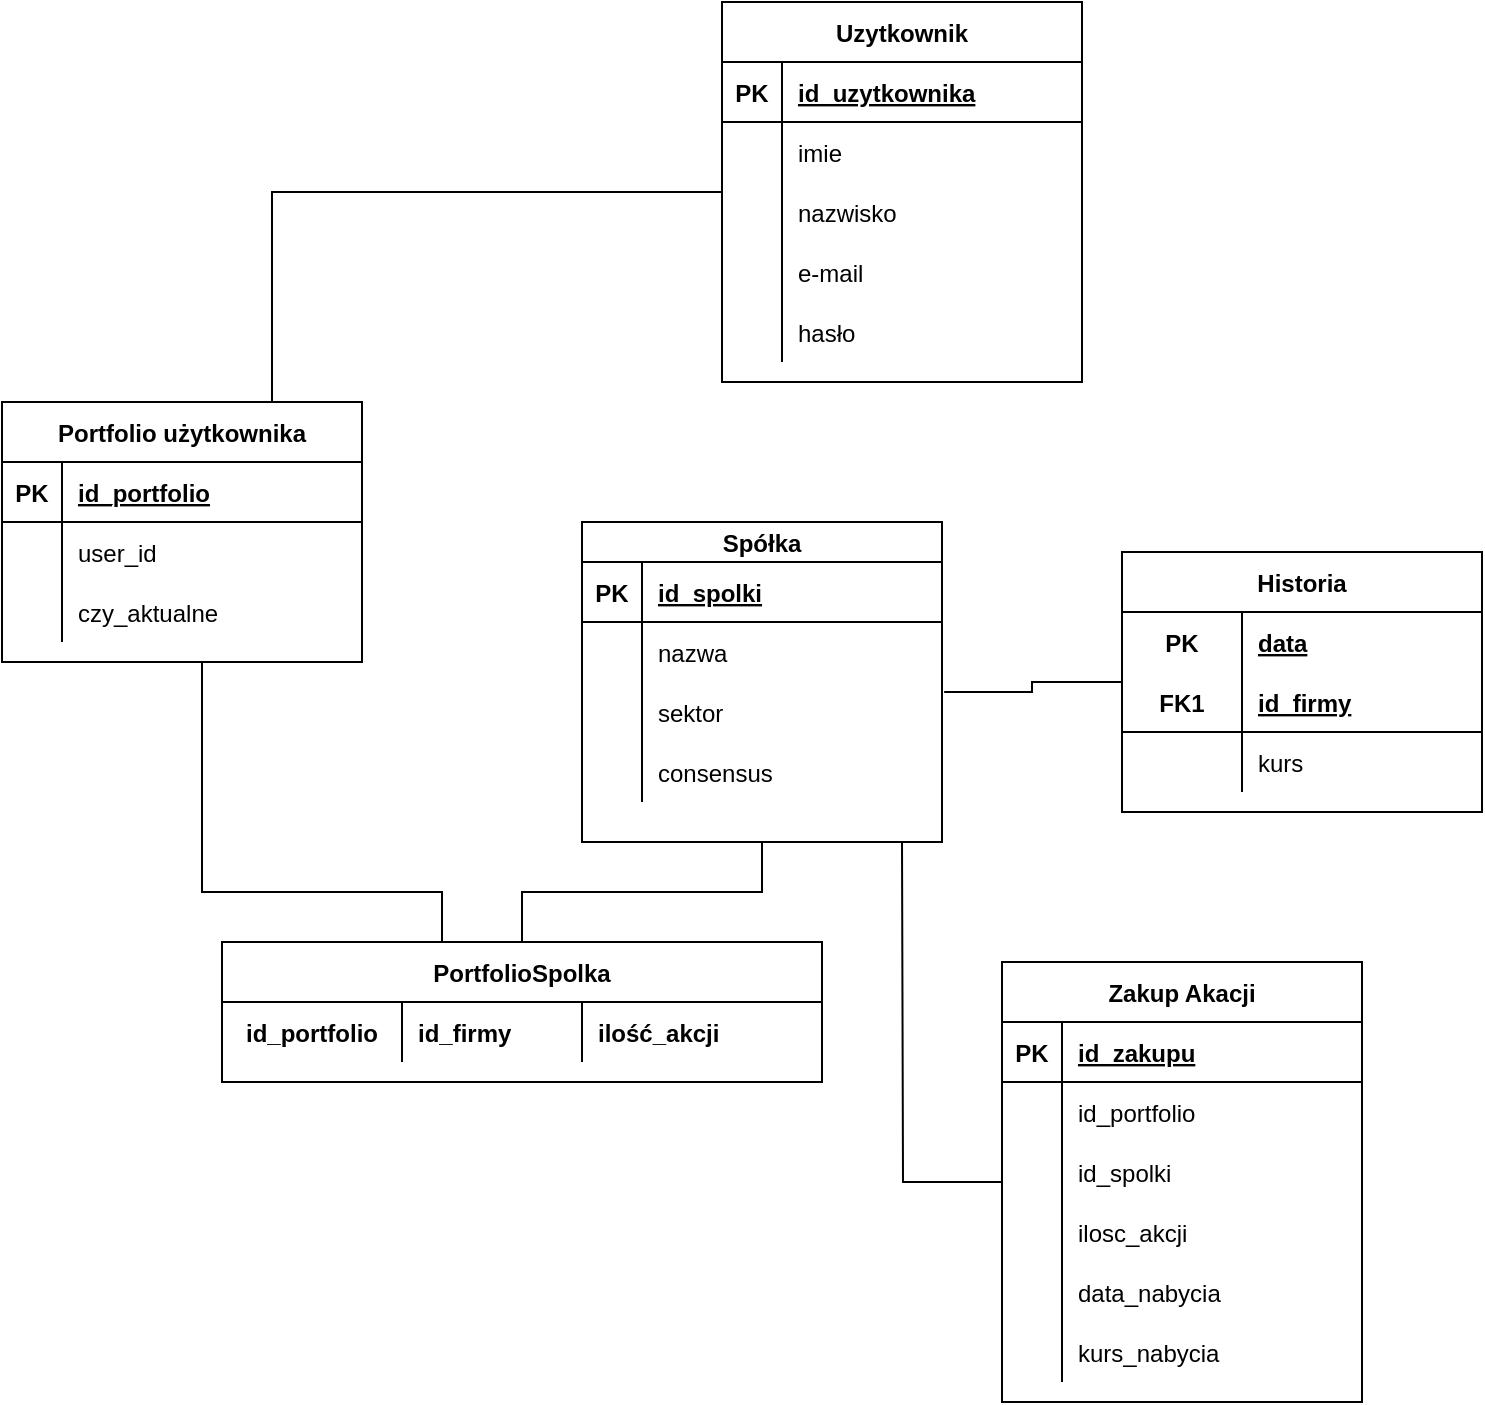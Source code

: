 <mxfile version="13.9.7"><diagram id="HRgcPrvqgDr9HH1jaahJ" name="Page-1"><mxGraphModel dx="976" dy="587" grid="1" gridSize="10" guides="1" tooltips="1" connect="1" arrows="1" fold="1" page="1" pageScale="1" pageWidth="850" pageHeight="1100" math="0" shadow="0"><root><mxCell id="0"/><mxCell id="1" parent="0"/><mxCell id="nSQKHtuYwO7Kr38Iga7m-150" style="edgeStyle=orthogonalEdgeStyle;rounded=0;orthogonalLoop=1;jettySize=auto;html=1;entryX=1.006;entryY=0.167;entryDx=0;entryDy=0;entryPerimeter=0;endArrow=none;endFill=0;" parent="1" source="nSQKHtuYwO7Kr38Iga7m-53" target="nSQKHtuYwO7Kr38Iga7m-123" edge="1"><mxGeometry relative="1" as="geometry"/></mxCell><mxCell id="nSQKHtuYwO7Kr38Iga7m-53" value="Historia" style="shape=table;startSize=30;container=1;collapsible=1;childLayout=tableLayout;fixedRows=1;rowLines=0;fontStyle=1;align=center;resizeLast=1;" parent="1" vertex="1"><mxGeometry x="580" y="275" width="180" height="130" as="geometry"/></mxCell><mxCell id="nSQKHtuYwO7Kr38Iga7m-54" value="" style="shape=partialRectangle;collapsible=0;dropTarget=0;pointerEvents=0;fillColor=none;top=0;left=0;bottom=0;right=0;points=[[0,0.5],[1,0.5]];portConstraint=eastwest;" parent="nSQKHtuYwO7Kr38Iga7m-53" vertex="1"><mxGeometry y="30" width="180" height="30" as="geometry"/></mxCell><mxCell id="nSQKHtuYwO7Kr38Iga7m-55" value="PK" style="shape=partialRectangle;connectable=0;fillColor=none;top=0;left=0;bottom=0;right=0;fontStyle=1;overflow=hidden;" parent="nSQKHtuYwO7Kr38Iga7m-54" vertex="1"><mxGeometry width="60" height="30" as="geometry"/></mxCell><mxCell id="nSQKHtuYwO7Kr38Iga7m-56" value="data" style="shape=partialRectangle;connectable=0;fillColor=none;top=0;left=0;bottom=0;right=0;align=left;spacingLeft=6;fontStyle=5;overflow=hidden;" parent="nSQKHtuYwO7Kr38Iga7m-54" vertex="1"><mxGeometry x="60" width="120" height="30" as="geometry"/></mxCell><mxCell id="nSQKHtuYwO7Kr38Iga7m-57" value="" style="shape=partialRectangle;collapsible=0;dropTarget=0;pointerEvents=0;fillColor=none;top=0;left=0;bottom=1;right=0;points=[[0,0.5],[1,0.5]];portConstraint=eastwest;" parent="nSQKHtuYwO7Kr38Iga7m-53" vertex="1"><mxGeometry y="60" width="180" height="30" as="geometry"/></mxCell><mxCell id="nSQKHtuYwO7Kr38Iga7m-58" value="FK1" style="shape=partialRectangle;connectable=0;fillColor=none;top=0;left=0;bottom=0;right=0;fontStyle=1;overflow=hidden;" parent="nSQKHtuYwO7Kr38Iga7m-57" vertex="1"><mxGeometry width="60" height="30" as="geometry"/></mxCell><mxCell id="nSQKHtuYwO7Kr38Iga7m-59" value="id_firmy" style="shape=partialRectangle;connectable=0;fillColor=none;top=0;left=0;bottom=0;right=0;align=left;spacingLeft=6;fontStyle=5;overflow=hidden;" parent="nSQKHtuYwO7Kr38Iga7m-57" vertex="1"><mxGeometry x="60" width="120" height="30" as="geometry"/></mxCell><mxCell id="nSQKHtuYwO7Kr38Iga7m-60" value="" style="shape=partialRectangle;collapsible=0;dropTarget=0;pointerEvents=0;fillColor=none;top=0;left=0;bottom=0;right=0;points=[[0,0.5],[1,0.5]];portConstraint=eastwest;" parent="nSQKHtuYwO7Kr38Iga7m-53" vertex="1"><mxGeometry y="90" width="180" height="30" as="geometry"/></mxCell><mxCell id="nSQKHtuYwO7Kr38Iga7m-61" value="" style="shape=partialRectangle;connectable=0;fillColor=none;top=0;left=0;bottom=0;right=0;editable=1;overflow=hidden;" parent="nSQKHtuYwO7Kr38Iga7m-60" vertex="1"><mxGeometry width="60" height="30" as="geometry"/></mxCell><mxCell id="nSQKHtuYwO7Kr38Iga7m-62" value="kurs" style="shape=partialRectangle;connectable=0;fillColor=none;top=0;left=0;bottom=0;right=0;align=left;spacingLeft=6;overflow=hidden;" parent="nSQKHtuYwO7Kr38Iga7m-60" vertex="1"><mxGeometry x="60" width="120" height="30" as="geometry"/></mxCell><mxCell id="nSQKHtuYwO7Kr38Iga7m-146" style="edgeStyle=orthogonalEdgeStyle;rounded=0;orthogonalLoop=1;jettySize=auto;html=1;entryX=0.75;entryY=0;entryDx=0;entryDy=0;endArrow=none;endFill=0;" parent="1" source="nSQKHtuYwO7Kr38Iga7m-79" target="nSQKHtuYwO7Kr38Iga7m-129" edge="1"><mxGeometry relative="1" as="geometry"/></mxCell><mxCell id="nSQKHtuYwO7Kr38Iga7m-79" value="Uzytkownik " style="shape=table;startSize=30;container=1;collapsible=1;childLayout=tableLayout;fixedRows=1;rowLines=0;fontStyle=1;align=center;resizeLast=1;" parent="1" vertex="1"><mxGeometry x="380" width="180" height="190" as="geometry"/></mxCell><mxCell id="nSQKHtuYwO7Kr38Iga7m-80" value="" style="shape=partialRectangle;collapsible=0;dropTarget=0;pointerEvents=0;fillColor=none;top=0;left=0;bottom=1;right=0;points=[[0,0.5],[1,0.5]];portConstraint=eastwest;" parent="nSQKHtuYwO7Kr38Iga7m-79" vertex="1"><mxGeometry y="30" width="180" height="30" as="geometry"/></mxCell><mxCell id="nSQKHtuYwO7Kr38Iga7m-81" value="PK" style="shape=partialRectangle;connectable=0;fillColor=none;top=0;left=0;bottom=0;right=0;fontStyle=1;overflow=hidden;" parent="nSQKHtuYwO7Kr38Iga7m-80" vertex="1"><mxGeometry width="30" height="30" as="geometry"/></mxCell><mxCell id="nSQKHtuYwO7Kr38Iga7m-82" value="id_uzytkownika" style="shape=partialRectangle;connectable=0;fillColor=none;top=0;left=0;bottom=0;right=0;align=left;spacingLeft=6;fontStyle=5;overflow=hidden;" parent="nSQKHtuYwO7Kr38Iga7m-80" vertex="1"><mxGeometry x="30" width="150" height="30" as="geometry"/></mxCell><mxCell id="nSQKHtuYwO7Kr38Iga7m-83" value="" style="shape=partialRectangle;collapsible=0;dropTarget=0;pointerEvents=0;fillColor=none;top=0;left=0;bottom=0;right=0;points=[[0,0.5],[1,0.5]];portConstraint=eastwest;" parent="nSQKHtuYwO7Kr38Iga7m-79" vertex="1"><mxGeometry y="60" width="180" height="30" as="geometry"/></mxCell><mxCell id="nSQKHtuYwO7Kr38Iga7m-84" value="" style="shape=partialRectangle;connectable=0;fillColor=none;top=0;left=0;bottom=0;right=0;editable=1;overflow=hidden;" parent="nSQKHtuYwO7Kr38Iga7m-83" vertex="1"><mxGeometry width="30" height="30" as="geometry"/></mxCell><mxCell id="nSQKHtuYwO7Kr38Iga7m-85" value="imie" style="shape=partialRectangle;connectable=0;fillColor=none;top=0;left=0;bottom=0;right=0;align=left;spacingLeft=6;overflow=hidden;" parent="nSQKHtuYwO7Kr38Iga7m-83" vertex="1"><mxGeometry x="30" width="150" height="30" as="geometry"/></mxCell><mxCell id="nSQKHtuYwO7Kr38Iga7m-86" value="" style="shape=partialRectangle;collapsible=0;dropTarget=0;pointerEvents=0;fillColor=none;top=0;left=0;bottom=0;right=0;points=[[0,0.5],[1,0.5]];portConstraint=eastwest;" parent="nSQKHtuYwO7Kr38Iga7m-79" vertex="1"><mxGeometry y="90" width="180" height="30" as="geometry"/></mxCell><mxCell id="nSQKHtuYwO7Kr38Iga7m-87" value="" style="shape=partialRectangle;connectable=0;fillColor=none;top=0;left=0;bottom=0;right=0;editable=1;overflow=hidden;" parent="nSQKHtuYwO7Kr38Iga7m-86" vertex="1"><mxGeometry width="30" height="30" as="geometry"/></mxCell><mxCell id="nSQKHtuYwO7Kr38Iga7m-88" value="nazwisko" style="shape=partialRectangle;connectable=0;fillColor=none;top=0;left=0;bottom=0;right=0;align=left;spacingLeft=6;overflow=hidden;" parent="nSQKHtuYwO7Kr38Iga7m-86" vertex="1"><mxGeometry x="30" width="150" height="30" as="geometry"/></mxCell><mxCell id="nSQKHtuYwO7Kr38Iga7m-89" value="" style="shape=partialRectangle;collapsible=0;dropTarget=0;pointerEvents=0;fillColor=none;top=0;left=0;bottom=0;right=0;points=[[0,0.5],[1,0.5]];portConstraint=eastwest;" parent="nSQKHtuYwO7Kr38Iga7m-79" vertex="1"><mxGeometry y="120" width="180" height="30" as="geometry"/></mxCell><mxCell id="nSQKHtuYwO7Kr38Iga7m-90" value="" style="shape=partialRectangle;connectable=0;fillColor=none;top=0;left=0;bottom=0;right=0;editable=1;overflow=hidden;" parent="nSQKHtuYwO7Kr38Iga7m-89" vertex="1"><mxGeometry width="30" height="30" as="geometry"/></mxCell><mxCell id="nSQKHtuYwO7Kr38Iga7m-91" value="e-mail" style="shape=partialRectangle;connectable=0;fillColor=none;top=0;left=0;bottom=0;right=0;align=left;spacingLeft=6;overflow=hidden;" parent="nSQKHtuYwO7Kr38Iga7m-89" vertex="1"><mxGeometry x="30" width="150" height="30" as="geometry"/></mxCell><mxCell id="nSQKHtuYwO7Kr38Iga7m-92" value="" style="shape=partialRectangle;collapsible=0;dropTarget=0;pointerEvents=0;fillColor=none;top=0;left=0;bottom=0;right=0;points=[[0,0.5],[1,0.5]];portConstraint=eastwest;" parent="nSQKHtuYwO7Kr38Iga7m-79" vertex="1"><mxGeometry y="150" width="180" height="30" as="geometry"/></mxCell><mxCell id="nSQKHtuYwO7Kr38Iga7m-93" value="" style="shape=partialRectangle;connectable=0;fillColor=none;top=0;left=0;bottom=0;right=0;editable=1;overflow=hidden;" parent="nSQKHtuYwO7Kr38Iga7m-92" vertex="1"><mxGeometry width="30" height="30" as="geometry"/></mxCell><mxCell id="nSQKHtuYwO7Kr38Iga7m-94" value="hasło" style="shape=partialRectangle;connectable=0;fillColor=none;top=0;left=0;bottom=0;right=0;align=left;spacingLeft=6;overflow=hidden;" parent="nSQKHtuYwO7Kr38Iga7m-92" vertex="1"><mxGeometry x="30" width="150" height="30" as="geometry"/></mxCell><mxCell id="nSQKHtuYwO7Kr38Iga7m-148" style="edgeStyle=orthogonalEdgeStyle;rounded=0;orthogonalLoop=1;jettySize=auto;html=1;entryX=0.5;entryY=1;entryDx=0;entryDy=0;endArrow=none;endFill=0;" parent="1" source="nSQKHtuYwO7Kr38Iga7m-95" target="nSQKHtuYwO7Kr38Iga7m-116" edge="1"><mxGeometry relative="1" as="geometry"/></mxCell><mxCell id="nSQKHtuYwO7Kr38Iga7m-95" value="PortfolioSpolka" style="shape=table;startSize=30;container=1;collapsible=1;childLayout=tableLayout;fixedRows=1;rowLines=0;fontStyle=1;align=center;resizeLast=1;" parent="1" vertex="1"><mxGeometry x="130" y="470" width="300" height="70" as="geometry"/></mxCell><mxCell id="nSQKHtuYwO7Kr38Iga7m-96" value="" style="shape=partialRectangle;collapsible=0;dropTarget=0;pointerEvents=0;fillColor=none;top=0;left=0;bottom=0;right=0;points=[[0,0.5],[1,0.5]];portConstraint=eastwest;" parent="nSQKHtuYwO7Kr38Iga7m-95" vertex="1"><mxGeometry y="30" width="300" height="30" as="geometry"/></mxCell><mxCell id="nSQKHtuYwO7Kr38Iga7m-97" value="id_portfolio" style="shape=partialRectangle;connectable=0;fillColor=none;top=0;left=0;bottom=0;right=0;fontStyle=1;overflow=hidden;" parent="nSQKHtuYwO7Kr38Iga7m-96" vertex="1"><mxGeometry width="90" height="30" as="geometry"/></mxCell><mxCell id="nSQKHtuYwO7Kr38Iga7m-98" value="id_firmy" style="shape=partialRectangle;connectable=0;fillColor=none;top=0;left=0;bottom=0;right=0;align=left;spacingLeft=6;fontStyle=1;overflow=hidden;" parent="nSQKHtuYwO7Kr38Iga7m-96" vertex="1"><mxGeometry x="90" width="90" height="30" as="geometry"/></mxCell><mxCell id="nSQKHtuYwO7Kr38Iga7m-108" value="ilość_akcji" style="shape=partialRectangle;connectable=0;fillColor=none;top=0;left=0;bottom=0;right=0;align=left;spacingLeft=6;fontStyle=1;overflow=hidden;" parent="nSQKHtuYwO7Kr38Iga7m-96" vertex="1"><mxGeometry x="180" width="120" height="30" as="geometry"/></mxCell><mxCell id="nSQKHtuYwO7Kr38Iga7m-116" value="Spółka" style="shape=table;startSize=20;container=1;collapsible=1;childLayout=tableLayout;fixedRows=1;rowLines=0;fontStyle=1;align=center;resizeLast=1;" parent="1" vertex="1"><mxGeometry x="310" y="260" width="180" height="160" as="geometry"/></mxCell><mxCell id="nSQKHtuYwO7Kr38Iga7m-117" value="" style="shape=partialRectangle;collapsible=0;dropTarget=0;pointerEvents=0;fillColor=none;top=0;left=0;bottom=1;right=0;points=[[0,0.5],[1,0.5]];portConstraint=eastwest;" parent="nSQKHtuYwO7Kr38Iga7m-116" vertex="1"><mxGeometry y="20" width="180" height="30" as="geometry"/></mxCell><mxCell id="nSQKHtuYwO7Kr38Iga7m-118" value="PK" style="shape=partialRectangle;connectable=0;fillColor=none;top=0;left=0;bottom=0;right=0;fontStyle=1;overflow=hidden;" parent="nSQKHtuYwO7Kr38Iga7m-117" vertex="1"><mxGeometry width="30" height="30" as="geometry"/></mxCell><mxCell id="nSQKHtuYwO7Kr38Iga7m-119" value="id_spolki" style="shape=partialRectangle;connectable=0;fillColor=none;top=0;left=0;bottom=0;right=0;align=left;spacingLeft=6;fontStyle=5;overflow=hidden;" parent="nSQKHtuYwO7Kr38Iga7m-117" vertex="1"><mxGeometry x="30" width="150" height="30" as="geometry"/></mxCell><mxCell id="nSQKHtuYwO7Kr38Iga7m-120" value="" style="shape=partialRectangle;collapsible=0;dropTarget=0;pointerEvents=0;fillColor=none;top=0;left=0;bottom=0;right=0;points=[[0,0.5],[1,0.5]];portConstraint=eastwest;" parent="nSQKHtuYwO7Kr38Iga7m-116" vertex="1"><mxGeometry y="50" width="180" height="30" as="geometry"/></mxCell><mxCell id="nSQKHtuYwO7Kr38Iga7m-121" value="" style="shape=partialRectangle;connectable=0;fillColor=none;top=0;left=0;bottom=0;right=0;editable=1;overflow=hidden;" parent="nSQKHtuYwO7Kr38Iga7m-120" vertex="1"><mxGeometry width="30" height="30" as="geometry"/></mxCell><mxCell id="nSQKHtuYwO7Kr38Iga7m-122" value="nazwa" style="shape=partialRectangle;connectable=0;fillColor=none;top=0;left=0;bottom=0;right=0;align=left;spacingLeft=6;overflow=hidden;" parent="nSQKHtuYwO7Kr38Iga7m-120" vertex="1"><mxGeometry x="30" width="150" height="30" as="geometry"/></mxCell><mxCell id="nSQKHtuYwO7Kr38Iga7m-123" value="" style="shape=partialRectangle;collapsible=0;dropTarget=0;pointerEvents=0;fillColor=none;top=0;left=0;bottom=0;right=0;points=[[0,0.5],[1,0.5]];portConstraint=eastwest;" parent="nSQKHtuYwO7Kr38Iga7m-116" vertex="1"><mxGeometry y="80" width="180" height="30" as="geometry"/></mxCell><mxCell id="nSQKHtuYwO7Kr38Iga7m-124" value="" style="shape=partialRectangle;connectable=0;fillColor=none;top=0;left=0;bottom=0;right=0;editable=1;overflow=hidden;" parent="nSQKHtuYwO7Kr38Iga7m-123" vertex="1"><mxGeometry width="30" height="30" as="geometry"/></mxCell><mxCell id="nSQKHtuYwO7Kr38Iga7m-125" value="sektor" style="shape=partialRectangle;connectable=0;fillColor=none;top=0;left=0;bottom=0;right=0;align=left;spacingLeft=6;overflow=hidden;" parent="nSQKHtuYwO7Kr38Iga7m-123" vertex="1"><mxGeometry x="30" width="150" height="30" as="geometry"/></mxCell><mxCell id="nSQKHtuYwO7Kr38Iga7m-126" value="" style="shape=partialRectangle;collapsible=0;dropTarget=0;pointerEvents=0;fillColor=none;top=0;left=0;bottom=0;right=0;points=[[0,0.5],[1,0.5]];portConstraint=eastwest;" parent="nSQKHtuYwO7Kr38Iga7m-116" vertex="1"><mxGeometry y="110" width="180" height="30" as="geometry"/></mxCell><mxCell id="nSQKHtuYwO7Kr38Iga7m-127" value="" style="shape=partialRectangle;connectable=0;fillColor=none;top=0;left=0;bottom=0;right=0;editable=1;overflow=hidden;" parent="nSQKHtuYwO7Kr38Iga7m-126" vertex="1"><mxGeometry width="30" height="30" as="geometry"/></mxCell><mxCell id="nSQKHtuYwO7Kr38Iga7m-128" value="consensus" style="shape=partialRectangle;connectable=0;fillColor=none;top=0;left=0;bottom=0;right=0;align=left;spacingLeft=6;overflow=hidden;" parent="nSQKHtuYwO7Kr38Iga7m-126" vertex="1"><mxGeometry x="30" width="150" height="30" as="geometry"/></mxCell><mxCell id="nSQKHtuYwO7Kr38Iga7m-147" style="edgeStyle=orthogonalEdgeStyle;rounded=0;orthogonalLoop=1;jettySize=auto;html=1;endArrow=none;endFill=0;" parent="1" source="nSQKHtuYwO7Kr38Iga7m-129" target="nSQKHtuYwO7Kr38Iga7m-95" edge="1"><mxGeometry relative="1" as="geometry"><Array as="points"><mxPoint x="120" y="445"/><mxPoint x="240" y="445"/></Array></mxGeometry></mxCell><mxCell id="nSQKHtuYwO7Kr38Iga7m-129" value="Portfolio użytkownika" style="shape=table;startSize=30;container=1;collapsible=1;childLayout=tableLayout;fixedRows=1;rowLines=0;fontStyle=1;align=center;resizeLast=1;" parent="1" vertex="1"><mxGeometry x="20" y="200" width="180" height="130" as="geometry"/></mxCell><mxCell id="nSQKHtuYwO7Kr38Iga7m-130" value="" style="shape=partialRectangle;collapsible=0;dropTarget=0;pointerEvents=0;fillColor=none;top=0;left=0;bottom=1;right=0;points=[[0,0.5],[1,0.5]];portConstraint=eastwest;" parent="nSQKHtuYwO7Kr38Iga7m-129" vertex="1"><mxGeometry y="30" width="180" height="30" as="geometry"/></mxCell><mxCell id="nSQKHtuYwO7Kr38Iga7m-131" value="PK" style="shape=partialRectangle;connectable=0;fillColor=none;top=0;left=0;bottom=0;right=0;fontStyle=1;overflow=hidden;" parent="nSQKHtuYwO7Kr38Iga7m-130" vertex="1"><mxGeometry width="30" height="30" as="geometry"/></mxCell><mxCell id="nSQKHtuYwO7Kr38Iga7m-132" value="id_portfolio" style="shape=partialRectangle;connectable=0;fillColor=none;top=0;left=0;bottom=0;right=0;align=left;spacingLeft=6;fontStyle=5;overflow=hidden;" parent="nSQKHtuYwO7Kr38Iga7m-130" vertex="1"><mxGeometry x="30" width="150" height="30" as="geometry"/></mxCell><mxCell id="nSQKHtuYwO7Kr38Iga7m-133" value="" style="shape=partialRectangle;collapsible=0;dropTarget=0;pointerEvents=0;fillColor=none;top=0;left=0;bottom=0;right=0;points=[[0,0.5],[1,0.5]];portConstraint=eastwest;" parent="nSQKHtuYwO7Kr38Iga7m-129" vertex="1"><mxGeometry y="60" width="180" height="30" as="geometry"/></mxCell><mxCell id="nSQKHtuYwO7Kr38Iga7m-134" value="" style="shape=partialRectangle;connectable=0;fillColor=none;top=0;left=0;bottom=0;right=0;editable=1;overflow=hidden;" parent="nSQKHtuYwO7Kr38Iga7m-133" vertex="1"><mxGeometry width="30" height="30" as="geometry"/></mxCell><mxCell id="nSQKHtuYwO7Kr38Iga7m-135" value="user_id" style="shape=partialRectangle;connectable=0;fillColor=none;top=0;left=0;bottom=0;right=0;align=left;spacingLeft=6;overflow=hidden;" parent="nSQKHtuYwO7Kr38Iga7m-133" vertex="1"><mxGeometry x="30" width="150" height="30" as="geometry"/></mxCell><mxCell id="nSQKHtuYwO7Kr38Iga7m-143" style="shape=partialRectangle;collapsible=0;dropTarget=0;pointerEvents=0;fillColor=none;top=0;left=0;bottom=0;right=0;points=[[0,0.5],[1,0.5]];portConstraint=eastwest;" parent="nSQKHtuYwO7Kr38Iga7m-129" vertex="1"><mxGeometry y="90" width="180" height="30" as="geometry"/></mxCell><mxCell id="nSQKHtuYwO7Kr38Iga7m-144" style="shape=partialRectangle;connectable=0;fillColor=none;top=0;left=0;bottom=0;right=0;editable=1;overflow=hidden;" parent="nSQKHtuYwO7Kr38Iga7m-143" vertex="1"><mxGeometry width="30" height="30" as="geometry"/></mxCell><mxCell id="nSQKHtuYwO7Kr38Iga7m-145" value="czy_aktualne" style="shape=partialRectangle;connectable=0;fillColor=none;top=0;left=0;bottom=0;right=0;align=left;spacingLeft=6;overflow=hidden;" parent="nSQKHtuYwO7Kr38Iga7m-143" vertex="1"><mxGeometry x="30" width="150" height="30" as="geometry"/></mxCell><mxCell id="Wv_JzFrEQOuItb31UUN4-27" style="edgeStyle=orthogonalEdgeStyle;rounded=0;orthogonalLoop=1;jettySize=auto;html=1;endArrow=none;endFill=0;" edge="1" parent="1" source="Wv_JzFrEQOuItb31UUN4-5"><mxGeometry relative="1" as="geometry"><mxPoint x="470" y="420" as="targetPoint"/></mxGeometry></mxCell><mxCell id="Wv_JzFrEQOuItb31UUN4-5" value="Zakup Akacji" style="shape=table;startSize=30;container=1;collapsible=1;childLayout=tableLayout;fixedRows=1;rowLines=0;fontStyle=1;align=center;resizeLast=1;" vertex="1" parent="1"><mxGeometry x="520" y="480" width="180" height="220" as="geometry"/></mxCell><mxCell id="Wv_JzFrEQOuItb31UUN4-6" value="" style="shape=partialRectangle;collapsible=0;dropTarget=0;pointerEvents=0;fillColor=none;top=0;left=0;bottom=1;right=0;points=[[0,0.5],[1,0.5]];portConstraint=eastwest;" vertex="1" parent="Wv_JzFrEQOuItb31UUN4-5"><mxGeometry y="30" width="180" height="30" as="geometry"/></mxCell><mxCell id="Wv_JzFrEQOuItb31UUN4-7" value="PK" style="shape=partialRectangle;connectable=0;fillColor=none;top=0;left=0;bottom=0;right=0;fontStyle=1;overflow=hidden;" vertex="1" parent="Wv_JzFrEQOuItb31UUN4-6"><mxGeometry width="30" height="30" as="geometry"/></mxCell><mxCell id="Wv_JzFrEQOuItb31UUN4-8" value="id_zakupu" style="shape=partialRectangle;connectable=0;fillColor=none;top=0;left=0;bottom=0;right=0;align=left;spacingLeft=6;fontStyle=5;overflow=hidden;" vertex="1" parent="Wv_JzFrEQOuItb31UUN4-6"><mxGeometry x="30" width="150" height="30" as="geometry"/></mxCell><mxCell id="Wv_JzFrEQOuItb31UUN4-9" value="" style="shape=partialRectangle;collapsible=0;dropTarget=0;pointerEvents=0;fillColor=none;top=0;left=0;bottom=0;right=0;points=[[0,0.5],[1,0.5]];portConstraint=eastwest;" vertex="1" parent="Wv_JzFrEQOuItb31UUN4-5"><mxGeometry y="60" width="180" height="30" as="geometry"/></mxCell><mxCell id="Wv_JzFrEQOuItb31UUN4-10" value="" style="shape=partialRectangle;connectable=0;fillColor=none;top=0;left=0;bottom=0;right=0;editable=1;overflow=hidden;" vertex="1" parent="Wv_JzFrEQOuItb31UUN4-9"><mxGeometry width="30" height="30" as="geometry"/></mxCell><mxCell id="Wv_JzFrEQOuItb31UUN4-11" value="id_portfolio" style="shape=partialRectangle;connectable=0;fillColor=none;top=0;left=0;bottom=0;right=0;align=left;spacingLeft=6;overflow=hidden;" vertex="1" parent="Wv_JzFrEQOuItb31UUN4-9"><mxGeometry x="30" width="150" height="30" as="geometry"/></mxCell><mxCell id="Wv_JzFrEQOuItb31UUN4-12" value="" style="shape=partialRectangle;collapsible=0;dropTarget=0;pointerEvents=0;fillColor=none;top=0;left=0;bottom=0;right=0;points=[[0,0.5],[1,0.5]];portConstraint=eastwest;" vertex="1" parent="Wv_JzFrEQOuItb31UUN4-5"><mxGeometry y="90" width="180" height="30" as="geometry"/></mxCell><mxCell id="Wv_JzFrEQOuItb31UUN4-13" value="" style="shape=partialRectangle;connectable=0;fillColor=none;top=0;left=0;bottom=0;right=0;editable=1;overflow=hidden;" vertex="1" parent="Wv_JzFrEQOuItb31UUN4-12"><mxGeometry width="30" height="30" as="geometry"/></mxCell><mxCell id="Wv_JzFrEQOuItb31UUN4-14" value="id_spolki" style="shape=partialRectangle;connectable=0;fillColor=none;top=0;left=0;bottom=0;right=0;align=left;spacingLeft=6;overflow=hidden;" vertex="1" parent="Wv_JzFrEQOuItb31UUN4-12"><mxGeometry x="30" width="150" height="30" as="geometry"/></mxCell><mxCell id="Wv_JzFrEQOuItb31UUN4-15" value="" style="shape=partialRectangle;collapsible=0;dropTarget=0;pointerEvents=0;fillColor=none;top=0;left=0;bottom=0;right=0;points=[[0,0.5],[1,0.5]];portConstraint=eastwest;" vertex="1" parent="Wv_JzFrEQOuItb31UUN4-5"><mxGeometry y="120" width="180" height="30" as="geometry"/></mxCell><mxCell id="Wv_JzFrEQOuItb31UUN4-16" value="" style="shape=partialRectangle;connectable=0;fillColor=none;top=0;left=0;bottom=0;right=0;editable=1;overflow=hidden;" vertex="1" parent="Wv_JzFrEQOuItb31UUN4-15"><mxGeometry width="30" height="30" as="geometry"/></mxCell><mxCell id="Wv_JzFrEQOuItb31UUN4-17" value="ilosc_akcji" style="shape=partialRectangle;connectable=0;fillColor=none;top=0;left=0;bottom=0;right=0;align=left;spacingLeft=6;overflow=hidden;" vertex="1" parent="Wv_JzFrEQOuItb31UUN4-15"><mxGeometry x="30" width="150" height="30" as="geometry"/></mxCell><mxCell id="Wv_JzFrEQOuItb31UUN4-21" style="shape=partialRectangle;collapsible=0;dropTarget=0;pointerEvents=0;fillColor=none;top=0;left=0;bottom=0;right=0;points=[[0,0.5],[1,0.5]];portConstraint=eastwest;" vertex="1" parent="Wv_JzFrEQOuItb31UUN4-5"><mxGeometry y="150" width="180" height="30" as="geometry"/></mxCell><mxCell id="Wv_JzFrEQOuItb31UUN4-22" style="shape=partialRectangle;connectable=0;fillColor=none;top=0;left=0;bottom=0;right=0;editable=1;overflow=hidden;" vertex="1" parent="Wv_JzFrEQOuItb31UUN4-21"><mxGeometry width="30" height="30" as="geometry"/></mxCell><mxCell id="Wv_JzFrEQOuItb31UUN4-23" value="data_nabycia" style="shape=partialRectangle;connectable=0;fillColor=none;top=0;left=0;bottom=0;right=0;align=left;spacingLeft=6;overflow=hidden;" vertex="1" parent="Wv_JzFrEQOuItb31UUN4-21"><mxGeometry x="30" width="150" height="30" as="geometry"/></mxCell><mxCell id="Wv_JzFrEQOuItb31UUN4-24" style="shape=partialRectangle;collapsible=0;dropTarget=0;pointerEvents=0;fillColor=none;top=0;left=0;bottom=0;right=0;points=[[0,0.5],[1,0.5]];portConstraint=eastwest;" vertex="1" parent="Wv_JzFrEQOuItb31UUN4-5"><mxGeometry y="180" width="180" height="30" as="geometry"/></mxCell><mxCell id="Wv_JzFrEQOuItb31UUN4-25" style="shape=partialRectangle;connectable=0;fillColor=none;top=0;left=0;bottom=0;right=0;editable=1;overflow=hidden;" vertex="1" parent="Wv_JzFrEQOuItb31UUN4-24"><mxGeometry width="30" height="30" as="geometry"/></mxCell><mxCell id="Wv_JzFrEQOuItb31UUN4-26" value="kurs_nabycia" style="shape=partialRectangle;connectable=0;fillColor=none;top=0;left=0;bottom=0;right=0;align=left;spacingLeft=6;overflow=hidden;" vertex="1" parent="Wv_JzFrEQOuItb31UUN4-24"><mxGeometry x="30" width="150" height="30" as="geometry"/></mxCell></root></mxGraphModel></diagram></mxfile>